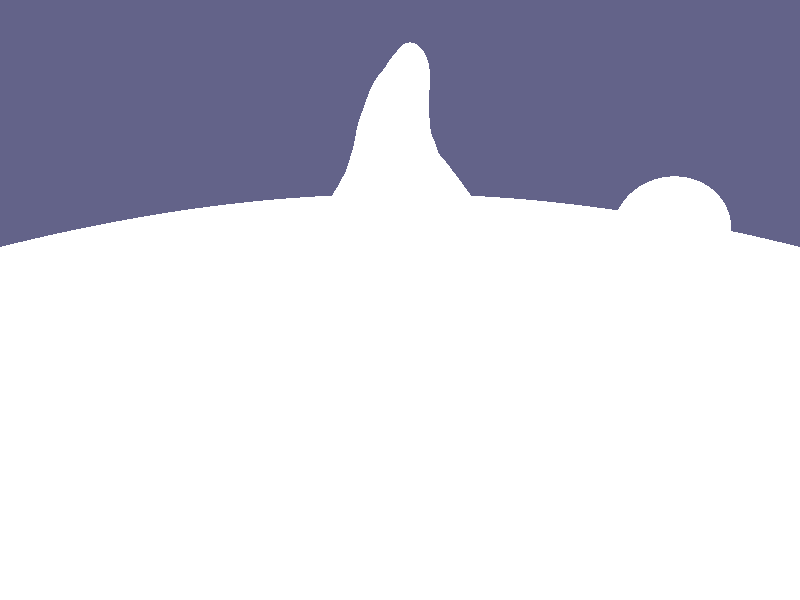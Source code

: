 #include "colors.inc"
#include "functions.inc"

camera{
        location <0,.15,-1>
        look_at <0,-.5,0>
}

light_source{
        <5,5,-10>
        rgb 1
}      

#declare bubble=
        function{
                pigment{
                        agate
                        pigment_map{
                                [0 rgb 0]
                                [1 rgb 1]
                        }
                }
        }                        


#declare n=3;
isosurface{
        function{
                x*x+z*z-pow(-y,n)*(1+y)
                +.01*(bubble(x,y,z).gray-0.5)/(exp(y+.5)+1)
        }
        max_gradient 2.5
        contained_by{
                box{<-1,-1,-1>,<1,0,1>}
        }        
        
        pigment{rgbt 1}
        finish{
                phong 1
                reflection .1
        }        
        hollow
        interior{
                ior 1.3
                media{
                        emission <0,0,.3>
                }        
        }
        
        no_shadow
}

#declare river=
        pigment{
                agate
                pigment_map{
                        [0 rgb <0,0,.6>]
                        [.1 rgbt <0,0,0,1>]
                }
                scale 10
        }
        
#declare f_river=
        function{pigment{river}}

#declare mountain=
        pigment{
                granite
                pigment_map{
                        [0 rgb 1]
                        [0.05 rgb 1]
                        [0.15 rgb <.6,.5,.4>]
                        [.3 rgbt <0,0,0,1>]
                }
                scale 150
        }

#declare f_mountain=
        function{pigment{mountain}}

#declare valley=
        pigment{
                granite
                pigment_map{
                        [0 rgb <0,.7,0>]
                        [.3 rgb <.2,.5,.2>]
                        [.6 rgb <.3,.6,.1>]
                        [.9 rgb <.1,.8,.4>]
                        [1 rgb <0,1,0>]
                }
                translate 50
                scale 50
        }

#declare f_valley=
        function{pigment{valley}}        

#declare ocean=
        pigment{
                granite
                pigment_map{
                        [0 rgb <0,0,1>]
                        [.15 rgb <.2,.5,.8>]
                        [.4 rgb <.2,.6,.6>]
                        [.6 rgb <.2,.2,.7>]
                        [1 rgb <.1,.1,.6>]
                }
                translate -50
                scale 100
        }
        
#declare f_ocean=
        function{pigment{ocean}}        

#declare f_land=
        function{-5*(f_mountain(x,y,z).gray-0.5)
                +10*(f_river(x,y,z).gray-0.5)
                -3*(f_valley(x,y,z).gray-0.5)
        }                                

isosurface{
        function{
                f_sphere(x,y+500,z,450)
                +f_land(x,y,z)//(exp(5*f_ocean(x,y,z).gray)+1)
        }
        contained_by{
                sphere{<0,-500,0>,475}
        }
        max_gradient 5                
        
        texture{pigment{valley}}        
        texture{pigment{mountain}}        
        texture{pigment{river}}                        
}

sphere{
        <0,-500,0>, 452.25
        pigment{ocean}
        normal{ripples scale 50}
        finish{phong .4}
}

#declare cloud=
        density{
                crackle
                density_map{
                        [0 rgb 0]
                        [.3 rgb 0]
                        [.95 rgb 1]
                        [1 rgb 1]
                }
                warp{turbulence 1}
                scale 15
        } 

difference{
        sphere{<0,-500,0>, 460}
        sphere{<0,-500,0>, 455}
        pigment{rgbt 1}
        hollow
        
        interior{
                media{
                        scattering{2, .1}
                        density{cloud}
                }        
                media{
                        emission .1
                        density{cloud}                
                }
                media{
                        absorption .1
                        density{cloud}
                }        
        }
}

sphere{
        <0,0,0>,1
        pigment{rgbt 1}
        hollow
        interior{
                media{
                        emission <1,0,0>
                        density{
                                spherical
                                density_map{
                                        [.25 rgb 0]
                                        [1 rgb 1]
                                }
                        }
                }
        }
        scale 1000/50
        translate <5000,-5000,10000>/50                                
}

light_source{
        <100,0,200>
        rgb <1,0,0>
}        

background{rgb <.5,.5,1>/4}                                                                                   